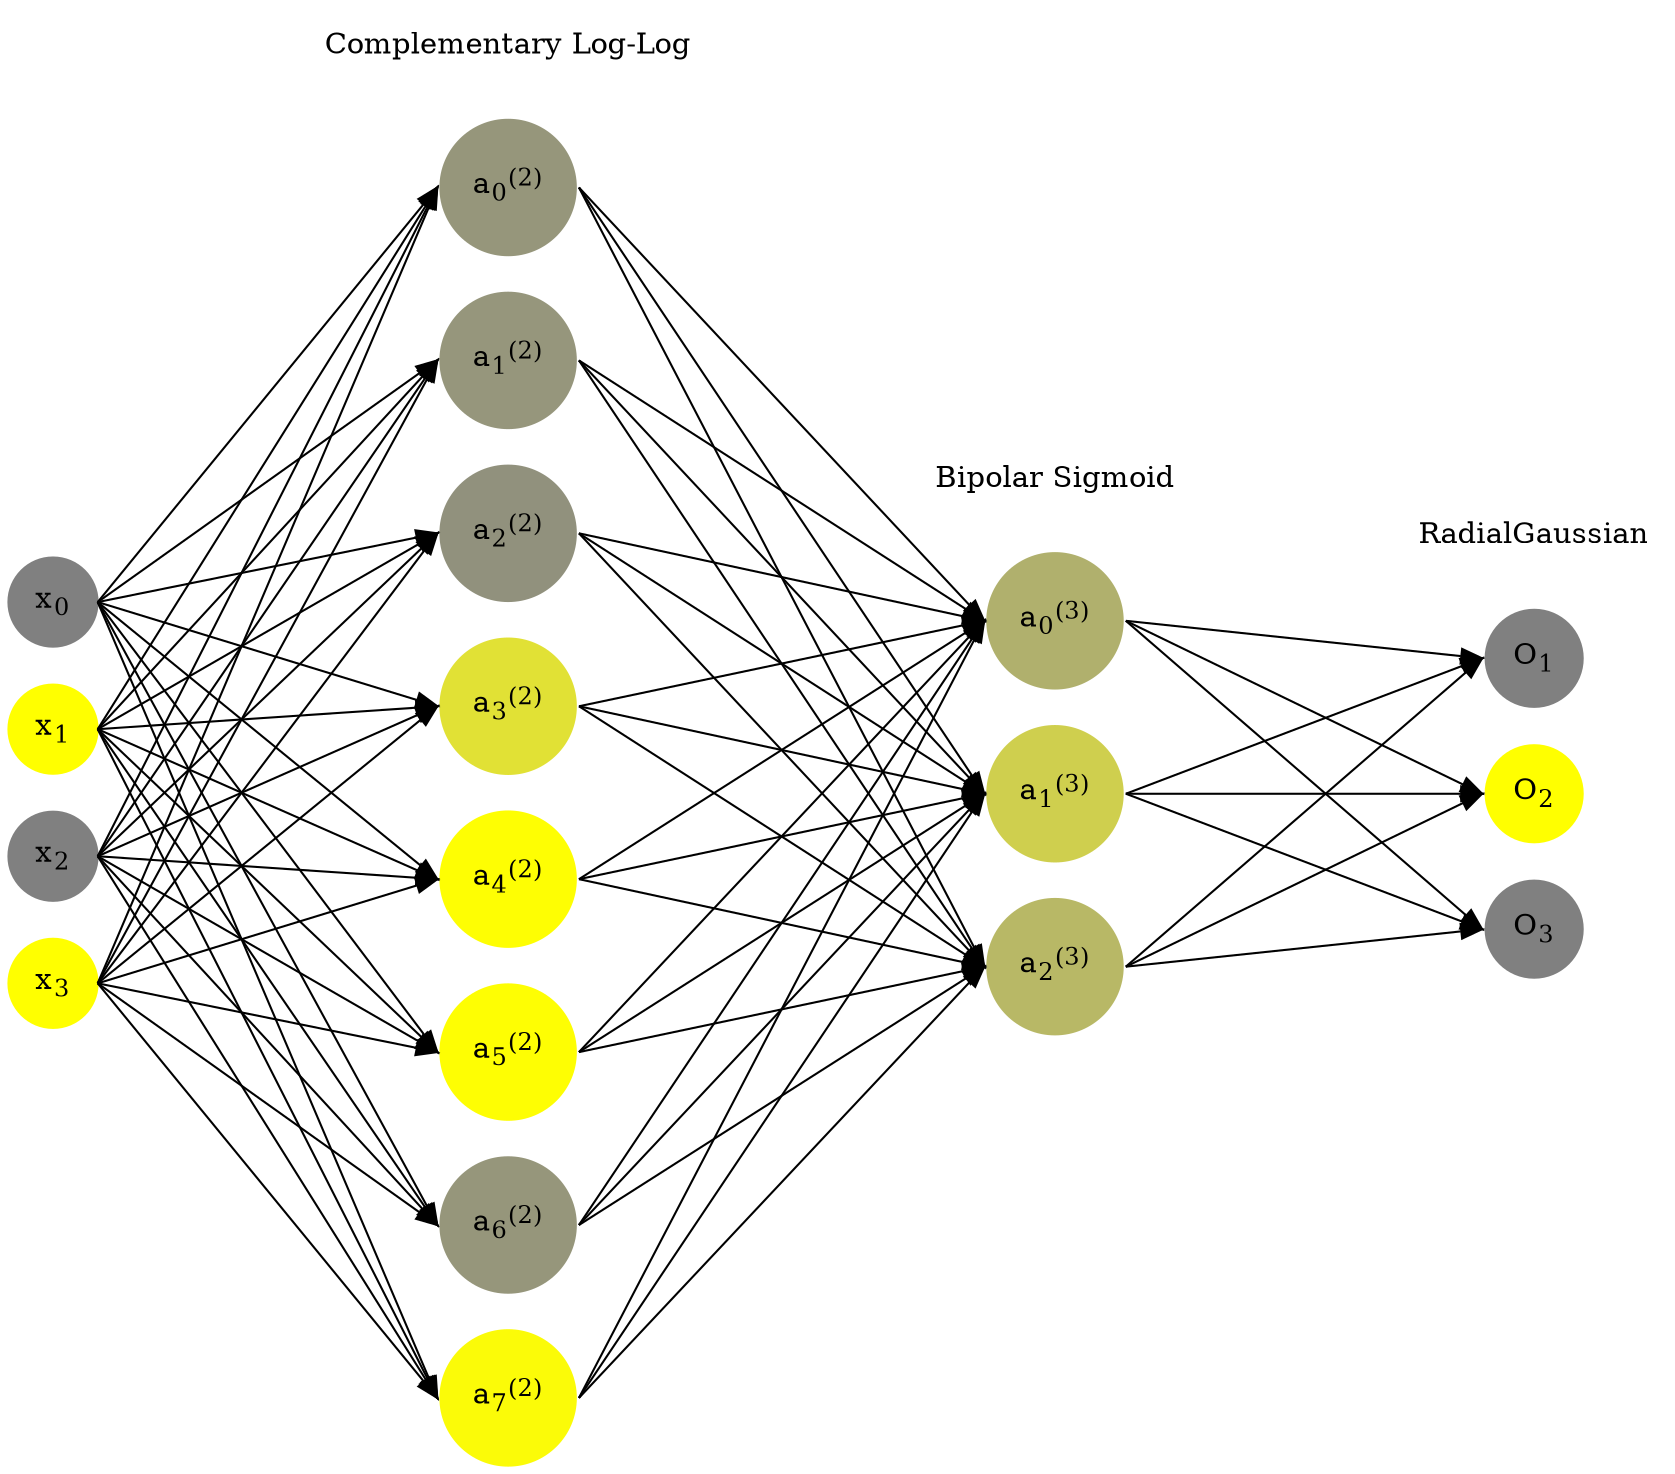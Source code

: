 digraph G {
	rankdir = LR;
	splines=false;
	edge[style=invis];
	ranksep= 1.4;
	{
	node [shape=circle, color="0.1667, 0.0, 0.5", style=filled, fillcolor="0.1667, 0.0, 0.5"];
	x0 [label=<x<sub>0</sub>>];
	}
	{
	node [shape=circle, color="0.1667, 1.0, 1.0", style=filled, fillcolor="0.1667, 1.0, 1.0"];
	x1 [label=<x<sub>1</sub>>];
	}
	{
	node [shape=circle, color="0.1667, 0.0, 0.5", style=filled, fillcolor="0.1667, 0.0, 0.5"];
	x2 [label=<x<sub>2</sub>>];
	}
	{
	node [shape=circle, color="0.1667, 1.0, 1.0", style=filled, fillcolor="0.1667, 1.0, 1.0"];
	x3 [label=<x<sub>3</sub>>];
	}
	{
	node [shape=circle, color="0.1667, 0.176816, 0.588408", style=filled, fillcolor="0.1667, 0.176816, 0.588408"];
	a02 [label=<a<sub>0</sub><sup>(2)</sup>>];
	}
	{
	node [shape=circle, color="0.1667, 0.174548, 0.587274", style=filled, fillcolor="0.1667, 0.174548, 0.587274"];
	a12 [label=<a<sub>1</sub><sup>(2)</sup>>];
	}
	{
	node [shape=circle, color="0.1667, 0.138874, 0.569437", style=filled, fillcolor="0.1667, 0.138874, 0.569437"];
	a22 [label=<a<sub>2</sub><sup>(2)</sup>>];
	}
	{
	node [shape=circle, color="0.1667, 0.764120, 0.882060", style=filled, fillcolor="0.1667, 0.764120, 0.882060"];
	a32 [label=<a<sub>3</sub><sup>(2)</sup>>];
	}
	{
	node [shape=circle, color="0.1667, 0.986533, 0.993267", style=filled, fillcolor="0.1667, 0.986533, 0.993267"];
	a42 [label=<a<sub>4</sub><sup>(2)</sup>>];
	}
	{
	node [shape=circle, color="0.1667, 0.986778, 0.993389", style=filled, fillcolor="0.1667, 0.986778, 0.993389"];
	a52 [label=<a<sub>5</sub><sup>(2)</sup>>];
	}
	{
	node [shape=circle, color="0.1667, 0.176837, 0.588419", style=filled, fillcolor="0.1667, 0.176837, 0.588419"];
	a62 [label=<a<sub>6</sub><sup>(2)</sup>>];
	}
	{
	node [shape=circle, color="0.1667, 0.964467, 0.982234", style=filled, fillcolor="0.1667, 0.964467, 0.982234"];
	a72 [label=<a<sub>7</sub><sup>(2)</sup>>];
	}
	{
	node [shape=circle, color="0.1667, 0.378967, 0.689483", style=filled, fillcolor="0.1667, 0.378967, 0.689483"];
	a03 [label=<a<sub>0</sub><sup>(3)</sup>>];
	}
	{
	node [shape=circle, color="0.1667, 0.618791, 0.809395", style=filled, fillcolor="0.1667, 0.618791, 0.809395"];
	a13 [label=<a<sub>1</sub><sup>(3)</sup>>];
	}
	{
	node [shape=circle, color="0.1667, 0.444320, 0.722160", style=filled, fillcolor="0.1667, 0.444320, 0.722160"];
	a23 [label=<a<sub>2</sub><sup>(3)</sup>>];
	}
	{
	node [shape=circle, color="0.1667, 0.0, 0.5", style=filled, fillcolor="0.1667, 0.0, 0.5"];
	O1 [label=<O<sub>1</sub>>];
	}
	{
	node [shape=circle, color="0.1667, 1.0, 1.0", style=filled, fillcolor="0.1667, 1.0, 1.0"];
	O2 [label=<O<sub>2</sub>>];
	}
	{
	node [shape=circle, color="0.1667, 0.0, 0.5", style=filled, fillcolor="0.1667, 0.0, 0.5"];
	O3 [label=<O<sub>3</sub>>];
	}
	{
	rank=same;
	x0->x1->x2->x3;
	}
	{
	rank=same;
	a02->a12->a22->a32->a42->a52->a62->a72;
	}
	{
	rank=same;
	a03->a13->a23;
	}
	{
	rank=same;
	O1->O2->O3;
	}
	l1 [shape=plaintext,label="Complementary Log-Log"];
	l1->a02;
	{rank=same; l1;a02};
	l2 [shape=plaintext,label="Bipolar Sigmoid"];
	l2->a03;
	{rank=same; l2;a03};
	l3 [shape=plaintext,label="RadialGaussian"];
	l3->O1;
	{rank=same; l3;O1};
edge[style=solid, tailport=e, headport=w];
	{x0;x1;x2;x3} -> {a02;a12;a22;a32;a42;a52;a62;a72};
	{a02;a12;a22;a32;a42;a52;a62;a72} -> {a03;a13;a23};
	{a03;a13;a23} -> {O1,O2,O3};
}